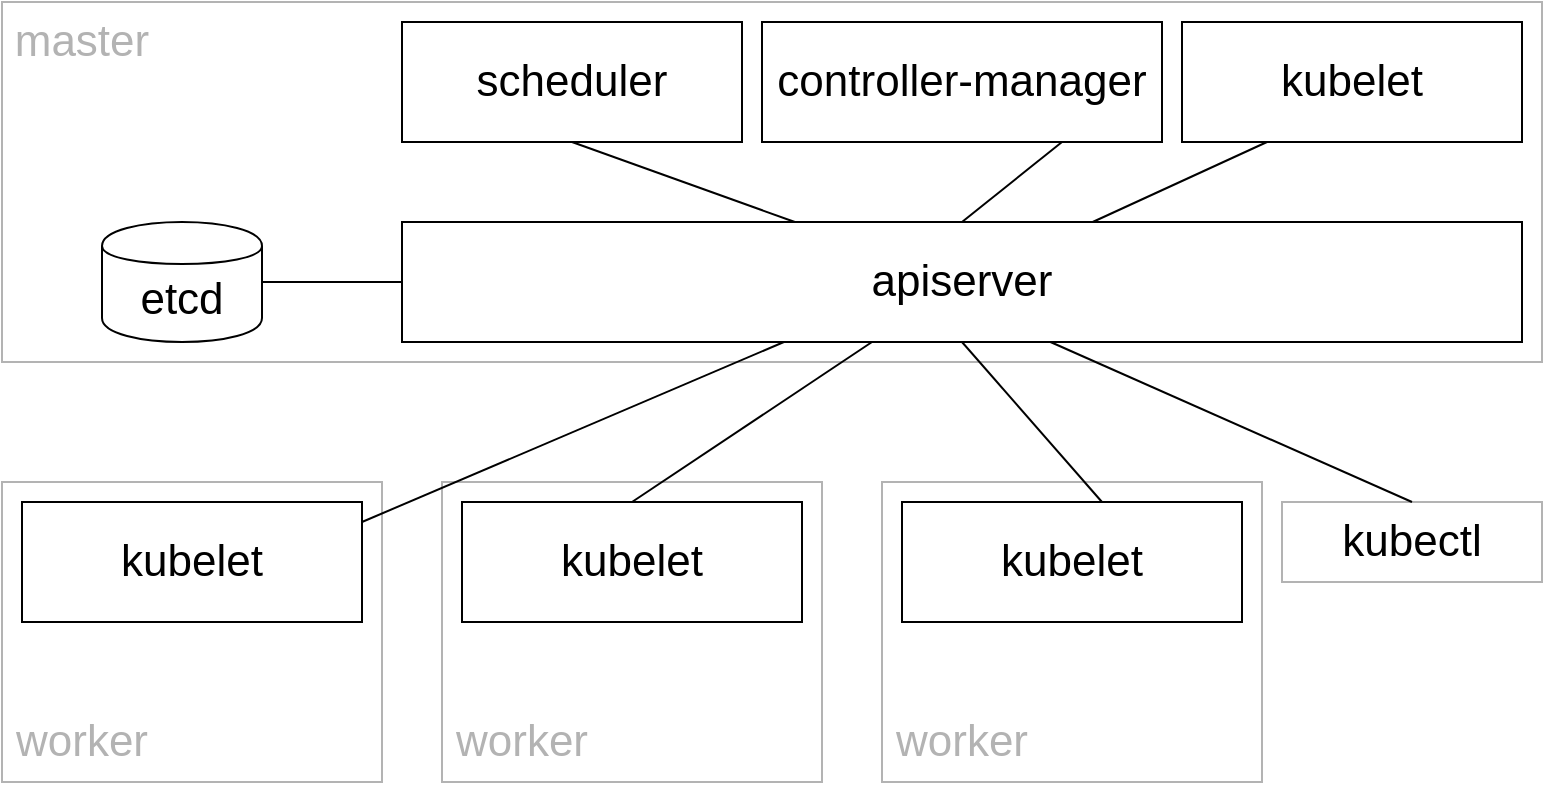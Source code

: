 <mxfile version="12.4.2" type="device" pages="1"><diagram id="VHLl83SknryjQrQs3yeO" name="Page-1"><mxGraphModel dx="917" dy="680" grid="1" gridSize="10" guides="1" tooltips="1" connect="1" arrows="1" fold="1" page="1" pageScale="1" pageWidth="850" pageHeight="1100" math="0" shadow="0"><root><mxCell id="0"/><mxCell id="1" parent="0"/><mxCell id="Z1PSFKN-oje64Uhd6xPw-1" value="" style="whiteSpace=wrap;html=1;fillColor=#ffffff;strokeColor=#B3B3B3;" vertex="1" parent="1"><mxGeometry x="40" y="100" width="770" height="180" as="geometry"/></mxCell><mxCell id="Z1PSFKN-oje64Uhd6xPw-2" value="" style="whiteSpace=wrap;html=1;fillColor=#ffffff;strokeColor=#B3B3B3;" vertex="1" parent="1"><mxGeometry x="40" y="340" width="190" height="150" as="geometry"/></mxCell><mxCell id="Z1PSFKN-oje64Uhd6xPw-3" value="" style="whiteSpace=wrap;html=1;fillColor=#ffffff;strokeColor=#B3B3B3;" vertex="1" parent="1"><mxGeometry x="260" y="340" width="190" height="150" as="geometry"/></mxCell><mxCell id="Z1PSFKN-oje64Uhd6xPw-4" value="" style="whiteSpace=wrap;html=1;fillColor=#ffffff;strokeColor=#B3B3B3;" vertex="1" parent="1"><mxGeometry x="480" y="340" width="190" height="150" as="geometry"/></mxCell><mxCell id="Z1PSFKN-oje64Uhd6xPw-5" value="&lt;font style=&quot;font-size: 22px&quot;&gt;apiserver&lt;/font&gt;" style="rounded=0;whiteSpace=wrap;html=1;fillColor=#ffffff;" vertex="1" parent="1"><mxGeometry x="240" y="210" width="560" height="60" as="geometry"/></mxCell><mxCell id="Z1PSFKN-oje64Uhd6xPw-9" value="&lt;font style=&quot;font-size: 22px&quot;&gt;kubelet&lt;/font&gt;" style="rounded=0;whiteSpace=wrap;html=1;fillColor=#ffffff;" vertex="1" parent="1"><mxGeometry x="630" y="110" width="170" height="60" as="geometry"/></mxCell><mxCell id="Z1PSFKN-oje64Uhd6xPw-10" value="&lt;font style=&quot;font-size: 22px&quot;&gt;controller-manager&lt;/font&gt;" style="rounded=0;whiteSpace=wrap;html=1;fillColor=#ffffff;" vertex="1" parent="1"><mxGeometry x="420" y="110" width="200" height="60" as="geometry"/></mxCell><mxCell id="Z1PSFKN-oje64Uhd6xPw-11" value="&lt;font style=&quot;font-size: 22px&quot;&gt;scheduler&lt;/font&gt;" style="rounded=0;whiteSpace=wrap;html=1;fillColor=#ffffff;" vertex="1" parent="1"><mxGeometry x="240" y="110" width="170" height="60" as="geometry"/></mxCell><mxCell id="Z1PSFKN-oje64Uhd6xPw-12" value="&lt;font style=&quot;font-size: 22px&quot;&gt;etcd&lt;/font&gt;" style="shape=cylinder;whiteSpace=wrap;html=1;boundedLbl=1;backgroundOutline=1;fillColor=#ffffff;" vertex="1" parent="1"><mxGeometry x="90" y="210" width="80" height="60" as="geometry"/></mxCell><mxCell id="Z1PSFKN-oje64Uhd6xPw-13" value="&lt;font style=&quot;font-size: 22px&quot; color=&quot;#b3b3b3&quot;&gt;master&lt;/font&gt;" style="text;html=1;strokeColor=none;fillColor=none;align=center;verticalAlign=middle;whiteSpace=wrap;rounded=0;" vertex="1" parent="1"><mxGeometry x="60" y="110" width="40" height="20" as="geometry"/></mxCell><mxCell id="Z1PSFKN-oje64Uhd6xPw-14" value="&lt;font style=&quot;font-size: 22px&quot;&gt;kubelet&lt;/font&gt;" style="rounded=0;whiteSpace=wrap;html=1;fillColor=#ffffff;" vertex="1" parent="1"><mxGeometry x="50" y="350" width="170" height="60" as="geometry"/></mxCell><mxCell id="Z1PSFKN-oje64Uhd6xPw-15" value="&lt;font style=&quot;font-size: 22px&quot;&gt;kubelet&lt;/font&gt;" style="rounded=0;whiteSpace=wrap;html=1;fillColor=#ffffff;" vertex="1" parent="1"><mxGeometry x="270" y="350" width="170" height="60" as="geometry"/></mxCell><mxCell id="Z1PSFKN-oje64Uhd6xPw-16" value="&lt;font style=&quot;font-size: 22px&quot;&gt;kubelet&lt;/font&gt;" style="rounded=0;whiteSpace=wrap;html=1;fillColor=#ffffff;" vertex="1" parent="1"><mxGeometry x="490" y="350" width="170" height="60" as="geometry"/></mxCell><mxCell id="Z1PSFKN-oje64Uhd6xPw-17" value="&lt;font style=&quot;font-size: 22px&quot;&gt;kubectl&lt;/font&gt;" style="rounded=0;whiteSpace=wrap;html=1;fillColor=#ffffff;strokeColor=#B3B3B3;" vertex="1" parent="1"><mxGeometry x="680" y="350" width="130" height="40" as="geometry"/></mxCell><mxCell id="Z1PSFKN-oje64Uhd6xPw-18" value="&lt;font style=&quot;font-size: 22px&quot; color=&quot;#b3b3b3&quot;&gt;worker&lt;/font&gt;" style="text;html=1;strokeColor=none;fillColor=none;align=center;verticalAlign=middle;whiteSpace=wrap;rounded=0;" vertex="1" parent="1"><mxGeometry x="60" y="460" width="40" height="20" as="geometry"/></mxCell><mxCell id="Z1PSFKN-oje64Uhd6xPw-19" value="&lt;font style=&quot;font-size: 22px&quot; color=&quot;#b3b3b3&quot;&gt;worker&lt;/font&gt;" style="text;html=1;strokeColor=none;fillColor=none;align=center;verticalAlign=middle;whiteSpace=wrap;rounded=0;" vertex="1" parent="1"><mxGeometry x="280" y="460" width="40" height="20" as="geometry"/></mxCell><mxCell id="Z1PSFKN-oje64Uhd6xPw-20" value="&lt;font style=&quot;font-size: 22px&quot; color=&quot;#b3b3b3&quot;&gt;worker&lt;/font&gt;" style="text;html=1;strokeColor=none;fillColor=none;align=center;verticalAlign=middle;whiteSpace=wrap;rounded=0;" vertex="1" parent="1"><mxGeometry x="500" y="460" width="40" height="20" as="geometry"/></mxCell><mxCell id="Z1PSFKN-oje64Uhd6xPw-22" value="" style="endArrow=none;html=1;exitX=1;exitY=0.5;exitDx=0;exitDy=0;entryX=0;entryY=0.5;entryDx=0;entryDy=0;strokeWidth=1;" edge="1" parent="1" source="Z1PSFKN-oje64Uhd6xPw-12" target="Z1PSFKN-oje64Uhd6xPw-5"><mxGeometry width="50" height="50" relative="1" as="geometry"><mxPoint x="190" y="270" as="sourcePoint"/><mxPoint x="240" y="220" as="targetPoint"/></mxGeometry></mxCell><mxCell id="Z1PSFKN-oje64Uhd6xPw-24" value="" style="endArrow=none;html=1;strokeWidth=1;entryX=0.341;entryY=1;entryDx=0;entryDy=0;entryPerimeter=0;" edge="1" parent="1" target="Z1PSFKN-oje64Uhd6xPw-5"><mxGeometry width="50" height="50" relative="1" as="geometry"><mxPoint x="220" y="360" as="sourcePoint"/><mxPoint x="270" y="310" as="targetPoint"/></mxGeometry></mxCell><mxCell id="Z1PSFKN-oje64Uhd6xPw-25" value="" style="endArrow=none;html=1;strokeWidth=1;exitX=0.5;exitY=0;exitDx=0;exitDy=0;" edge="1" parent="1" source="Z1PSFKN-oje64Uhd6xPw-15" target="Z1PSFKN-oje64Uhd6xPw-5"><mxGeometry width="50" height="50" relative="1" as="geometry"><mxPoint x="440" y="360" as="sourcePoint"/><mxPoint x="490" y="310" as="targetPoint"/></mxGeometry></mxCell><mxCell id="Z1PSFKN-oje64Uhd6xPw-26" value="" style="endArrow=none;html=1;strokeWidth=1;entryX=0.5;entryY=1;entryDx=0;entryDy=0;" edge="1" parent="1" target="Z1PSFKN-oje64Uhd6xPw-5"><mxGeometry width="50" height="50" relative="1" as="geometry"><mxPoint x="590" y="350" as="sourcePoint"/><mxPoint x="640" y="300" as="targetPoint"/></mxGeometry></mxCell><mxCell id="Z1PSFKN-oje64Uhd6xPw-27" value="" style="endArrow=none;html=1;strokeWidth=1;exitX=0.5;exitY=0;exitDx=0;exitDy=0;entryX=0.579;entryY=1;entryDx=0;entryDy=0;entryPerimeter=0;" edge="1" parent="1" source="Z1PSFKN-oje64Uhd6xPw-17" target="Z1PSFKN-oje64Uhd6xPw-5"><mxGeometry width="50" height="50" relative="1" as="geometry"><mxPoint x="730" y="340" as="sourcePoint"/><mxPoint x="780" y="290" as="targetPoint"/></mxGeometry></mxCell><mxCell id="Z1PSFKN-oje64Uhd6xPw-28" value="" style="endArrow=none;html=1;strokeWidth=1;entryX=0.5;entryY=1;entryDx=0;entryDy=0;" edge="1" parent="1" source="Z1PSFKN-oje64Uhd6xPw-5" target="Z1PSFKN-oje64Uhd6xPw-11"><mxGeometry width="50" height="50" relative="1" as="geometry"><mxPoint x="320" y="210" as="sourcePoint"/><mxPoint x="370" y="160" as="targetPoint"/></mxGeometry></mxCell><mxCell id="Z1PSFKN-oje64Uhd6xPw-29" value="" style="endArrow=none;html=1;strokeWidth=1;exitX=0.5;exitY=0;exitDx=0;exitDy=0;entryX=0.75;entryY=1;entryDx=0;entryDy=0;" edge="1" parent="1" source="Z1PSFKN-oje64Uhd6xPw-5" target="Z1PSFKN-oje64Uhd6xPw-10"><mxGeometry width="50" height="50" relative="1" as="geometry"><mxPoint x="470" y="220" as="sourcePoint"/><mxPoint x="520" y="170" as="targetPoint"/></mxGeometry></mxCell><mxCell id="Z1PSFKN-oje64Uhd6xPw-30" value="" style="endArrow=none;html=1;strokeWidth=1;entryX=0.25;entryY=1;entryDx=0;entryDy=0;" edge="1" parent="1" source="Z1PSFKN-oje64Uhd6xPw-5" target="Z1PSFKN-oje64Uhd6xPw-9"><mxGeometry width="50" height="50" relative="1" as="geometry"><mxPoint x="670" y="220" as="sourcePoint"/><mxPoint x="720" y="170" as="targetPoint"/></mxGeometry></mxCell></root></mxGraphModel></diagram></mxfile>